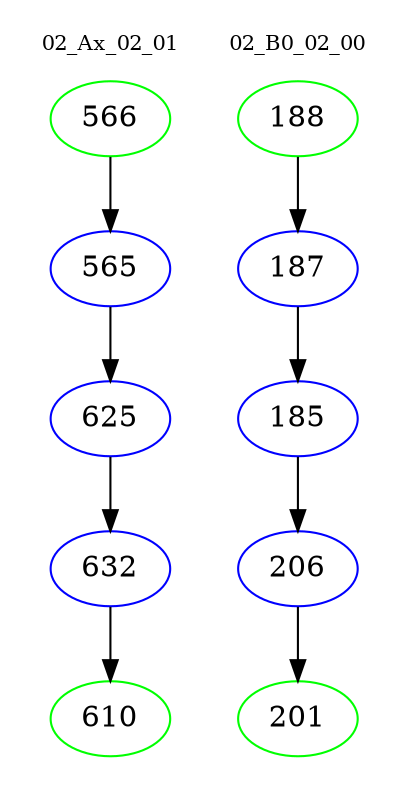 digraph{
subgraph cluster_0 {
color = white
label = "02_Ax_02_01";
fontsize=10;
T0_566 [label="566", color="green"]
T0_566 -> T0_565 [color="black"]
T0_565 [label="565", color="blue"]
T0_565 -> T0_625 [color="black"]
T0_625 [label="625", color="blue"]
T0_625 -> T0_632 [color="black"]
T0_632 [label="632", color="blue"]
T0_632 -> T0_610 [color="black"]
T0_610 [label="610", color="green"]
}
subgraph cluster_1 {
color = white
label = "02_B0_02_00";
fontsize=10;
T1_188 [label="188", color="green"]
T1_188 -> T1_187 [color="black"]
T1_187 [label="187", color="blue"]
T1_187 -> T1_185 [color="black"]
T1_185 [label="185", color="blue"]
T1_185 -> T1_206 [color="black"]
T1_206 [label="206", color="blue"]
T1_206 -> T1_201 [color="black"]
T1_201 [label="201", color="green"]
}
}
